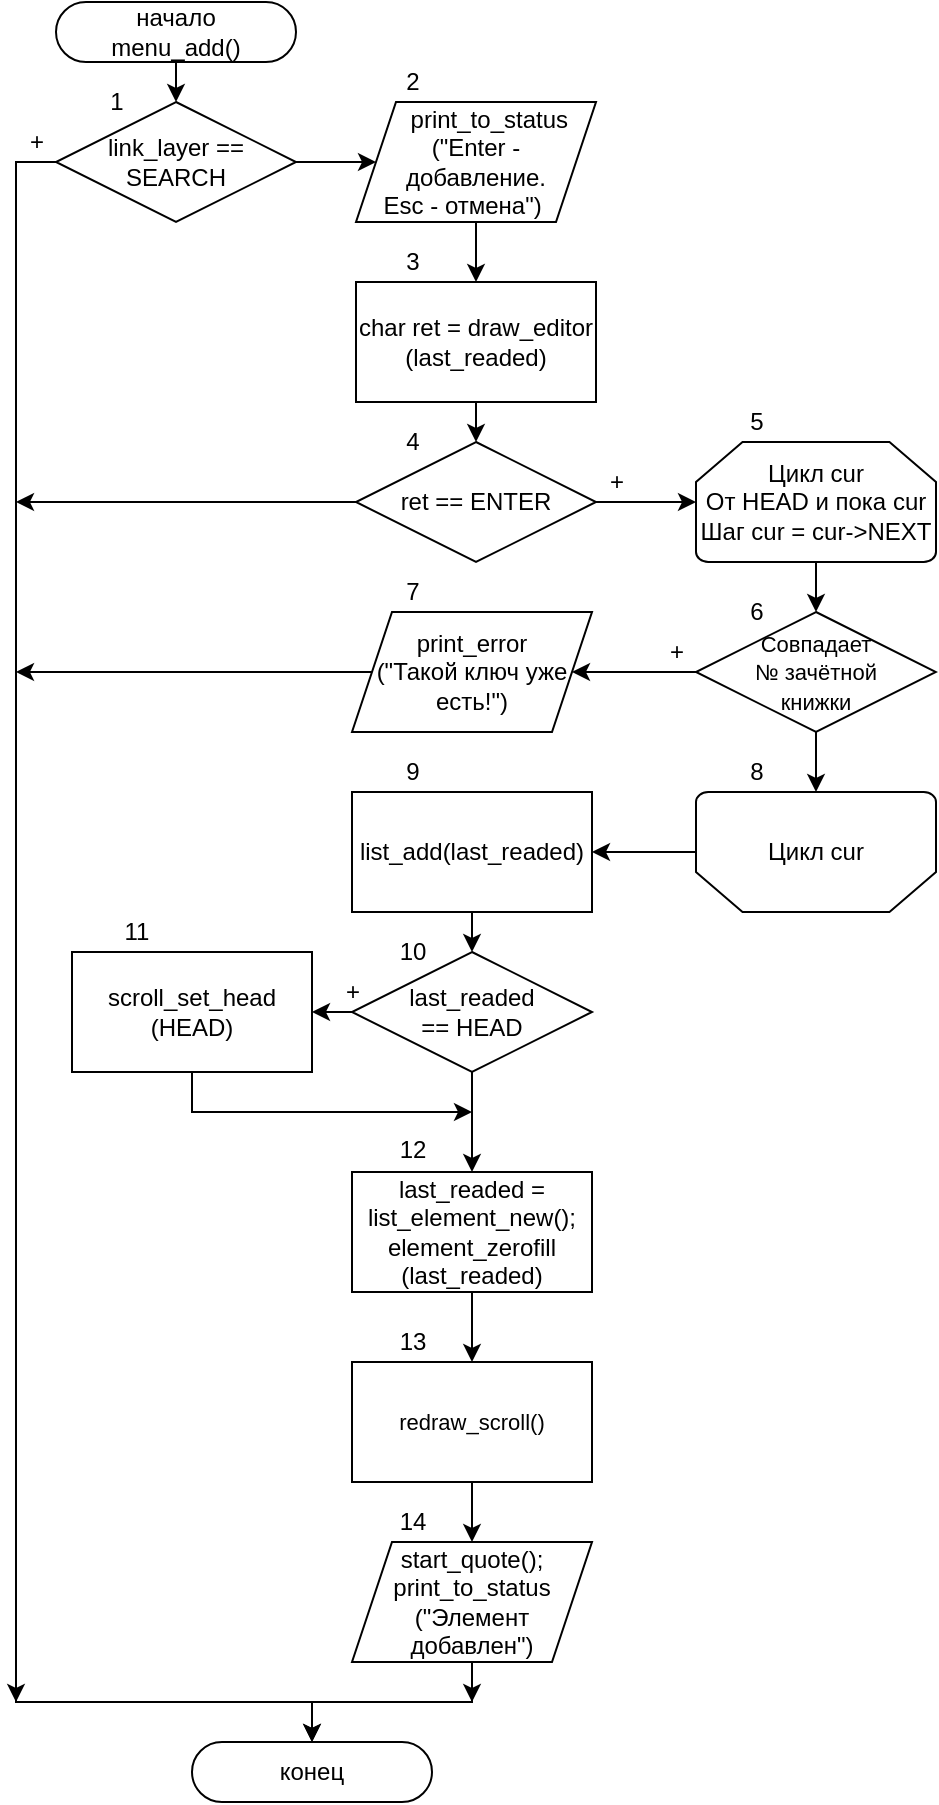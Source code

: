 <mxfile compressed="false" version="14.4.3" type="device">
  <diagram id="uBbau7ussQgPSl02ERnx" name="Page-1">
    <mxGraphModel dx="1712" dy="1137" grid="1" gridSize="10" guides="1" tooltips="1" connect="1" arrows="1" fold="1" page="1" pageScale="1" pageWidth="827" pageHeight="1169" math="0" shadow="0">
      <root>
        <mxCell id="0" />
        <mxCell id="1" parent="0" />
        <mxCell id="537" value="начало&lt;br&gt;menu_add()" style="rounded=1;whiteSpace=wrap;html=1;arcSize=50;" parent="1" vertex="1">
          <mxGeometry x="20" width="120" height="30" as="geometry" />
        </mxCell>
        <mxCell id="538" value="конец" style="rounded=1;whiteSpace=wrap;html=1;arcSize=50;" parent="1" vertex="1">
          <mxGeometry x="88" y="870" width="120" height="30" as="geometry" />
        </mxCell>
        <mxCell id="GqCFAgjo5kdymURwTjTK-560" style="edgeStyle=orthogonalEdgeStyle;rounded=0;orthogonalLoop=1;jettySize=auto;html=1;exitX=0;exitY=0.5;exitDx=0;exitDy=0;" parent="1" source="536" edge="1">
          <mxGeometry relative="1" as="geometry">
            <mxPoint y="250" as="targetPoint" />
          </mxGeometry>
        </mxCell>
        <mxCell id="536" value="ret == ENTER" style="rhombus;whiteSpace=wrap;html=1;rounded=0;" parent="1" vertex="1">
          <mxGeometry x="170" y="220" width="120" height="60" as="geometry" />
        </mxCell>
        <mxCell id="535" value="last_readed = list_element_new();&lt;br&gt;element_zerofill&lt;br&gt;(last_readed)" style="rounded=0;whiteSpace=wrap;html=1;" parent="1" vertex="1">
          <mxGeometry x="168" y="585" width="120" height="60" as="geometry" />
        </mxCell>
        <mxCell id="1-S8u_m2SJU_XUDlVRuq-555" style="edgeStyle=orthogonalEdgeStyle;rounded=0;orthogonalLoop=1;jettySize=auto;html=1;exitX=0;exitY=0.5;exitDx=0;exitDy=0;entryX=1;entryY=0.5;entryDx=0;entryDy=0;" parent="1" source="534" target="533" edge="1">
          <mxGeometry relative="1" as="geometry" />
        </mxCell>
        <mxCell id="1-S8u_m2SJU_XUDlVRuq-556" style="edgeStyle=orthogonalEdgeStyle;rounded=0;orthogonalLoop=1;jettySize=auto;html=1;exitX=0.5;exitY=1;exitDx=0;exitDy=0;entryX=0.5;entryY=0;entryDx=0;entryDy=0;" parent="1" source="534" target="535" edge="1">
          <mxGeometry relative="1" as="geometry" />
        </mxCell>
        <mxCell id="534" value="last_readed&lt;br&gt;== HEAD" style="rhombus;whiteSpace=wrap;html=1;rounded=0;" parent="1" vertex="1">
          <mxGeometry x="168" y="475" width="120" height="60" as="geometry" />
        </mxCell>
        <mxCell id="1-S8u_m2SJU_XUDlVRuq-557" style="edgeStyle=orthogonalEdgeStyle;rounded=0;orthogonalLoop=1;jettySize=auto;html=1;exitX=0.5;exitY=1;exitDx=0;exitDy=0;" parent="1" source="533" edge="1">
          <mxGeometry relative="1" as="geometry">
            <mxPoint x="228" y="555" as="targetPoint" />
            <Array as="points">
              <mxPoint x="88" y="555" />
            </Array>
          </mxGeometry>
        </mxCell>
        <mxCell id="533" value="scroll_set_head&lt;br&gt;(HEAD)" style="rounded=0;whiteSpace=wrap;html=1;" parent="1" vertex="1">
          <mxGeometry x="28" y="475" width="120" height="60" as="geometry" />
        </mxCell>
        <mxCell id="532" value="list_add(last_readed)" style="rounded=0;whiteSpace=wrap;html=1;" parent="1" vertex="1">
          <mxGeometry x="168" y="395" width="120" height="60" as="geometry" />
        </mxCell>
        <mxCell id="543" style="edgeStyle=orthogonalEdgeStyle;rounded=0;orthogonalLoop=1;jettySize=auto;html=1;exitX=0.5;exitY=1;exitDx=0;exitDy=0;entryX=0.5;entryY=0;entryDx=0;entryDy=0;" parent="1" source="532" target="534" edge="1">
          <mxGeometry relative="1" as="geometry" />
        </mxCell>
        <mxCell id="530" value="Цикл cur&lt;br&gt;От HEAD и пока cur&lt;br&gt;Шаг cur = cur-&amp;gt;NEXT" style="strokeWidth=1;html=1;shape=mxgraph.flowchart.loop_limit;whiteSpace=wrap;flipV=0;" parent="1" vertex="1">
          <mxGeometry x="340" y="220" width="120" height="60" as="geometry" />
        </mxCell>
        <mxCell id="531" value="Цикл cur" style="strokeWidth=1;html=1;shape=mxgraph.flowchart.loop_limit;whiteSpace=wrap;flipV=1;" parent="1" vertex="1">
          <mxGeometry x="340" y="395" width="120" height="60" as="geometry" />
        </mxCell>
        <mxCell id="GqCFAgjo5kdymURwTjTK-565" style="edgeStyle=orthogonalEdgeStyle;rounded=0;orthogonalLoop=1;jettySize=auto;html=1;exitX=0;exitY=0.5;exitDx=0;exitDy=0;entryX=1;entryY=0.5;entryDx=0;entryDy=0;" parent="1" source="529" target="527" edge="1">
          <mxGeometry relative="1" as="geometry" />
        </mxCell>
        <mxCell id="529" value="&lt;font style=&quot;font-size: 11px&quot;&gt;Совпадает&lt;br&gt;№ зачётной&lt;br&gt;книжки&lt;/font&gt;" style="rhombus;whiteSpace=wrap;html=1;rounded=0;" parent="1" vertex="1">
          <mxGeometry x="340" y="305" width="120" height="60" as="geometry" />
        </mxCell>
        <mxCell id="GqCFAgjo5kdymURwTjTK-566" style="edgeStyle=orthogonalEdgeStyle;rounded=0;orthogonalLoop=1;jettySize=auto;html=1;exitX=0;exitY=0.5;exitDx=0;exitDy=0;" parent="1" source="527" edge="1">
          <mxGeometry relative="1" as="geometry">
            <mxPoint y="335" as="targetPoint" />
          </mxGeometry>
        </mxCell>
        <mxCell id="527" value="&lt;font&gt;&lt;font style=&quot;font-size: 12px&quot;&gt;print_error&lt;br&gt;&lt;/font&gt;(&quot;Такой ключ уже есть!&quot;)&lt;/font&gt;" style="shape=parallelogram;perimeter=parallelogramPerimeter;whiteSpace=wrap;html=1;fixedSize=1;fontFamily=Helvetica;fontSize=12;fontColor=#000000;align=center;strokeColor=#000000;fillColor=#ffffff;" parent="1" vertex="1">
          <mxGeometry x="168" y="305" width="120" height="60" as="geometry" />
        </mxCell>
        <mxCell id="546" style="edgeStyle=orthogonalEdgeStyle;rounded=0;orthogonalLoop=1;jettySize=auto;html=1;exitX=0.5;exitY=1;exitDx=0;exitDy=0;entryX=0.5;entryY=0;entryDx=0;entryDy=0;" parent="1" source="529" target="531" edge="1">
          <mxGeometry relative="1" as="geometry">
            <Array as="points">
              <mxPoint x="400" y="385" />
              <mxPoint x="400" y="385" />
            </Array>
          </mxGeometry>
        </mxCell>
        <mxCell id="547" style="edgeStyle=orthogonalEdgeStyle;rounded=0;orthogonalLoop=1;jettySize=auto;html=1;exitX=0.5;exitY=1;exitDx=0;exitDy=0;entryX=0.5;entryY=0;entryDx=0;entryDy=0;" parent="1" source="530" target="529" edge="1">
          <mxGeometry relative="1" as="geometry" />
        </mxCell>
        <mxCell id="548" style="edgeStyle=orthogonalEdgeStyle;rounded=0;orthogonalLoop=1;jettySize=auto;html=1;exitX=0;exitY=0.5;exitDx=0;exitDy=0;entryX=1;entryY=0.5;entryDx=0;entryDy=0;exitPerimeter=0;" parent="1" source="531" target="532" edge="1">
          <mxGeometry relative="1" as="geometry" />
        </mxCell>
        <mxCell id="549" style="edgeStyle=orthogonalEdgeStyle;rounded=0;orthogonalLoop=1;jettySize=auto;html=1;exitX=1;exitY=0.5;exitDx=0;exitDy=0;entryX=0;entryY=0.5;entryDx=0;entryDy=0;entryPerimeter=0;" parent="1" source="536" target="530" edge="1">
          <mxGeometry relative="1" as="geometry" />
        </mxCell>
        <mxCell id="526" value="char ret = draw_editor&lt;br&gt;(last_readed)" style="rounded=0;whiteSpace=wrap;html=1;" parent="1" vertex="1">
          <mxGeometry x="170" y="140" width="120" height="60" as="geometry" />
        </mxCell>
        <mxCell id="551" style="edgeStyle=orthogonalEdgeStyle;rounded=0;orthogonalLoop=1;jettySize=auto;html=1;exitX=0.5;exitY=1;exitDx=0;exitDy=0;entryX=0.5;entryY=0;entryDx=0;entryDy=0;" parent="1" source="526" target="536" edge="1">
          <mxGeometry relative="1" as="geometry" />
        </mxCell>
        <mxCell id="GqCFAgjo5kdymURwTjTK-596" style="edgeStyle=orthogonalEdgeStyle;rounded=0;orthogonalLoop=1;jettySize=auto;html=1;exitX=0;exitY=0.5;exitDx=0;exitDy=0;entryX=0.5;entryY=0;entryDx=0;entryDy=0;" parent="1" source="525" target="538" edge="1">
          <mxGeometry relative="1" as="geometry">
            <mxPoint x="-70" y="1110" as="targetPoint" />
            <Array as="points">
              <mxPoint y="80" />
              <mxPoint y="850" />
              <mxPoint x="148" y="850" />
            </Array>
          </mxGeometry>
        </mxCell>
        <mxCell id="1-S8u_m2SJU_XUDlVRuq-554" style="edgeStyle=orthogonalEdgeStyle;rounded=0;orthogonalLoop=1;jettySize=auto;html=1;exitX=1;exitY=0.5;exitDx=0;exitDy=0;entryX=0;entryY=0.5;entryDx=0;entryDy=0;" parent="1" source="525" target="GqCFAgjo5kdymURwTjTK-575" edge="1">
          <mxGeometry relative="1" as="geometry" />
        </mxCell>
        <mxCell id="1-S8u_m2SJU_XUDlVRuq-560" style="edgeStyle=orthogonalEdgeStyle;rounded=0;orthogonalLoop=1;jettySize=auto;html=1;exitX=0;exitY=0.5;exitDx=0;exitDy=0;" parent="1" source="525" edge="1">
          <mxGeometry relative="1" as="geometry">
            <mxPoint y="850" as="targetPoint" />
          </mxGeometry>
        </mxCell>
        <mxCell id="525" value="link_layer == SEARCH" style="rhombus;whiteSpace=wrap;html=1;rounded=0;" parent="1" vertex="1">
          <mxGeometry x="20" y="50" width="120" height="60" as="geometry" />
        </mxCell>
        <mxCell id="552" style="edgeStyle=orthogonalEdgeStyle;rounded=0;orthogonalLoop=1;jettySize=auto;html=1;exitX=0.5;exitY=1;exitDx=0;exitDy=0;entryX=0.5;entryY=0;entryDx=0;entryDy=0;" parent="1" source="525" edge="1">
          <mxGeometry relative="1" as="geometry" />
        </mxCell>
        <mxCell id="554" style="edgeStyle=orthogonalEdgeStyle;rounded=0;orthogonalLoop=1;jettySize=auto;html=1;exitX=0.5;exitY=1;exitDx=0;exitDy=0;entryX=0.5;entryY=0;entryDx=0;entryDy=0;" parent="1" source="537" target="525" edge="1">
          <mxGeometry relative="1" as="geometry" />
        </mxCell>
        <mxCell id="GqCFAgjo5kdymURwTjTK-561" value="+" style="text;html=1;align=center;verticalAlign=middle;resizable=0;points=[];autosize=1;" parent="1" vertex="1">
          <mxGeometry x="290" y="230" width="20" height="20" as="geometry" />
        </mxCell>
        <mxCell id="GqCFAgjo5kdymURwTjTK-562" value="+" style="text;html=1;align=center;verticalAlign=middle;resizable=0;points=[];autosize=1;" parent="1" vertex="1">
          <mxGeometry y="60" width="20" height="20" as="geometry" />
        </mxCell>
        <mxCell id="GqCFAgjo5kdymURwTjTK-563" value="+" style="text;html=1;align=center;verticalAlign=middle;resizable=0;points=[];autosize=1;" parent="1" vertex="1">
          <mxGeometry x="320" y="315" width="20" height="20" as="geometry" />
        </mxCell>
        <mxCell id="GqCFAgjo5kdymURwTjTK-572" style="edgeStyle=orthogonalEdgeStyle;rounded=0;orthogonalLoop=1;jettySize=auto;html=1;exitX=0.5;exitY=1;exitDx=0;exitDy=0;entryX=0.5;entryY=0;entryDx=0;entryDy=0;" parent="1" source="GqCFAgjo5kdymURwTjTK-567" target="538" edge="1">
          <mxGeometry relative="1" as="geometry">
            <Array as="points">
              <mxPoint x="228" y="850" />
              <mxPoint x="148" y="850" />
            </Array>
          </mxGeometry>
        </mxCell>
        <mxCell id="GqCFAgjo5kdymURwTjTK-595" style="edgeStyle=orthogonalEdgeStyle;rounded=0;orthogonalLoop=1;jettySize=auto;html=1;exitX=0.5;exitY=1;exitDx=0;exitDy=0;" parent="1" source="GqCFAgjo5kdymURwTjTK-567" edge="1">
          <mxGeometry relative="1" as="geometry">
            <mxPoint x="228" y="850" as="targetPoint" />
          </mxGeometry>
        </mxCell>
        <mxCell id="GqCFAgjo5kdymURwTjTK-567" value="&lt;font style=&quot;font-size: 12px&quot;&gt;start_quote();&lt;br&gt;print_to_status&lt;br&gt;(&quot;Элемент&lt;br&gt;добавлен&quot;)&lt;/font&gt;" style="shape=parallelogram;perimeter=parallelogramPerimeter;whiteSpace=wrap;html=1;fixedSize=1;fontFamily=Helvetica;fontSize=12;fontColor=#000000;align=center;strokeColor=#000000;fillColor=#ffffff;" parent="1" vertex="1">
          <mxGeometry x="168" y="770" width="120" height="60" as="geometry" />
        </mxCell>
        <mxCell id="GqCFAgjo5kdymURwTjTK-568" style="edgeStyle=orthogonalEdgeStyle;rounded=0;orthogonalLoop=1;jettySize=auto;html=1;exitX=0.5;exitY=1;exitDx=0;exitDy=0;entryX=0.5;entryY=0;entryDx=0;entryDy=0;" parent="1" source="GqCFAgjo5kdymURwTjTK-573" target="GqCFAgjo5kdymURwTjTK-567" edge="1">
          <mxGeometry relative="1" as="geometry">
            <mxPoint x="228" y="660" as="sourcePoint" />
            <mxPoint x="158" y="900" as="targetPoint" />
          </mxGeometry>
        </mxCell>
        <mxCell id="GqCFAgjo5kdymURwTjTK-573" value="&lt;span style=&quot;font-size: 11px&quot;&gt;redraw_scroll()&lt;/span&gt;" style="rounded=0;whiteSpace=wrap;html=1;" parent="1" vertex="1">
          <mxGeometry x="168" y="680" width="120" height="60" as="geometry" />
        </mxCell>
        <mxCell id="GqCFAgjo5kdymURwTjTK-574" style="edgeStyle=orthogonalEdgeStyle;rounded=0;orthogonalLoop=1;jettySize=auto;html=1;exitX=0.5;exitY=1;exitDx=0;exitDy=0;entryX=0.5;entryY=0;entryDx=0;entryDy=0;" parent="1" source="535" target="GqCFAgjo5kdymURwTjTK-573" edge="1">
          <mxGeometry relative="1" as="geometry">
            <mxPoint x="228" y="645" as="sourcePoint" />
            <mxPoint x="228" y="715" as="targetPoint" />
          </mxGeometry>
        </mxCell>
        <mxCell id="GqCFAgjo5kdymURwTjTK-577" style="edgeStyle=orthogonalEdgeStyle;rounded=0;orthogonalLoop=1;jettySize=auto;html=1;exitX=0.5;exitY=1;exitDx=0;exitDy=0;entryX=0.5;entryY=0;entryDx=0;entryDy=0;" parent="1" source="GqCFAgjo5kdymURwTjTK-575" target="526" edge="1">
          <mxGeometry relative="1" as="geometry" />
        </mxCell>
        <mxCell id="GqCFAgjo5kdymURwTjTK-575" value="&lt;span&gt;&amp;nbsp; &amp;nbsp; print_to_status&lt;br&gt;(&quot;Enter - &lt;br&gt;добавление.&lt;br&gt;Esc -&amp;nbsp;отмена&quot;)&amp;nbsp; &amp;nbsp;&amp;nbsp;&lt;/span&gt;" style="shape=parallelogram;perimeter=parallelogramPerimeter;whiteSpace=wrap;html=1;fixedSize=1;" parent="1" vertex="1">
          <mxGeometry x="170" y="50" width="120" height="60" as="geometry" />
        </mxCell>
        <mxCell id="GqCFAgjo5kdymURwTjTK-579" value="+" style="text;html=1;align=center;verticalAlign=middle;resizable=0;points=[];autosize=1;" parent="1" vertex="1">
          <mxGeometry x="158" y="485" width="20" height="20" as="geometry" />
        </mxCell>
        <mxCell id="3YWqGSWhTATMa6sRrzWa-554" value="1" style="text;html=1;align=center;verticalAlign=middle;resizable=0;points=[];autosize=1;" vertex="1" parent="1">
          <mxGeometry x="40" y="40" width="20" height="20" as="geometry" />
        </mxCell>
        <mxCell id="3YWqGSWhTATMa6sRrzWa-555" value="2" style="text;html=1;align=center;verticalAlign=middle;resizable=0;points=[];autosize=1;" vertex="1" parent="1">
          <mxGeometry x="188" y="30" width="20" height="20" as="geometry" />
        </mxCell>
        <mxCell id="3YWqGSWhTATMa6sRrzWa-556" value="3" style="text;html=1;align=center;verticalAlign=middle;resizable=0;points=[];autosize=1;" vertex="1" parent="1">
          <mxGeometry x="188" y="120" width="20" height="20" as="geometry" />
        </mxCell>
        <mxCell id="3YWqGSWhTATMa6sRrzWa-557" value="4" style="text;html=1;align=center;verticalAlign=middle;resizable=0;points=[];autosize=1;" vertex="1" parent="1">
          <mxGeometry x="188" y="210" width="20" height="20" as="geometry" />
        </mxCell>
        <mxCell id="3YWqGSWhTATMa6sRrzWa-558" value="7" style="text;html=1;align=center;verticalAlign=middle;resizable=0;points=[];autosize=1;" vertex="1" parent="1">
          <mxGeometry x="188" y="285" width="20" height="20" as="geometry" />
        </mxCell>
        <mxCell id="3YWqGSWhTATMa6sRrzWa-559" value="9" style="text;html=1;align=center;verticalAlign=middle;resizable=0;points=[];autosize=1;" vertex="1" parent="1">
          <mxGeometry x="188" y="375" width="20" height="20" as="geometry" />
        </mxCell>
        <mxCell id="3YWqGSWhTATMa6sRrzWa-560" value="5" style="text;html=1;align=center;verticalAlign=middle;resizable=0;points=[];autosize=1;" vertex="1" parent="1">
          <mxGeometry x="360" y="200" width="20" height="20" as="geometry" />
        </mxCell>
        <mxCell id="3YWqGSWhTATMa6sRrzWa-561" value="6" style="text;html=1;align=center;verticalAlign=middle;resizable=0;points=[];autosize=1;" vertex="1" parent="1">
          <mxGeometry x="360" y="295" width="20" height="20" as="geometry" />
        </mxCell>
        <mxCell id="3YWqGSWhTATMa6sRrzWa-562" value="8" style="text;html=1;align=center;verticalAlign=middle;resizable=0;points=[];autosize=1;" vertex="1" parent="1">
          <mxGeometry x="360" y="375" width="20" height="20" as="geometry" />
        </mxCell>
        <mxCell id="3YWqGSWhTATMa6sRrzWa-563" value="10" style="text;html=1;align=center;verticalAlign=middle;resizable=0;points=[];autosize=1;" vertex="1" parent="1">
          <mxGeometry x="183" y="465" width="30" height="20" as="geometry" />
        </mxCell>
        <mxCell id="3YWqGSWhTATMa6sRrzWa-564" value="11" style="text;html=1;align=center;verticalAlign=middle;resizable=0;points=[];autosize=1;" vertex="1" parent="1">
          <mxGeometry x="45" y="455" width="30" height="20" as="geometry" />
        </mxCell>
        <mxCell id="3YWqGSWhTATMa6sRrzWa-565" value="12" style="text;html=1;align=center;verticalAlign=middle;resizable=0;points=[];autosize=1;" vertex="1" parent="1">
          <mxGeometry x="183" y="564" width="30" height="20" as="geometry" />
        </mxCell>
        <mxCell id="3YWqGSWhTATMa6sRrzWa-566" value="13" style="text;html=1;align=center;verticalAlign=middle;resizable=0;points=[];autosize=1;" vertex="1" parent="1">
          <mxGeometry x="183" y="660" width="30" height="20" as="geometry" />
        </mxCell>
        <mxCell id="3YWqGSWhTATMa6sRrzWa-567" value="14" style="text;html=1;align=center;verticalAlign=middle;resizable=0;points=[];autosize=1;" vertex="1" parent="1">
          <mxGeometry x="183" y="750" width="30" height="20" as="geometry" />
        </mxCell>
      </root>
    </mxGraphModel>
  </diagram>
</mxfile>
